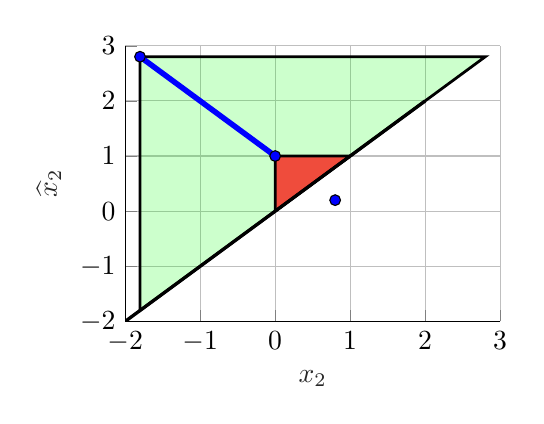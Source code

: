 % This file was created by matlab2tikz.
%
%The latest updates can be retrieved from
%  http://www.mathworks.com/matlabcentral/fileexchange/22022-matlab2tikz-matlab2tikz
%where you can also make suggestions and rate matlab2tikz.
%
\begin{tikzpicture}

\begin{axis}[%
width=4.762cm,
height=3.5cm,
at={(0cm,0cm)},
scale only axis,
xmin=-2,
xmax=3,
xtick={-2, -1,  0,  1,  2,  3},
xlabel style={font=\color{white!15!black}},
xlabel={$x_2$},
ymin=-2,
ymax=3,
ytick={-2, -1,  0,  1,  2,  3},
ylabel style={font=\color{white!15!black}},
ylabel={$\widehat{x}_2$},
axis background/.style={fill=white},
axis x line*=bottom,
axis y line*=left,
xmajorgrids,
ymajorgrids
]

\addplot[area legend, line width=1.0pt, draw=black, fill=green, fill opacity=0.2, forget plot]
table[row sep=crcr] {%
x	y\\
-1.802	2.802\\
-1.802	-1.802\\
2.802	2.802\\
}--cycle;

\addplot[area legend, line width=1.0pt, draw=black, fill=red, fill opacity=0.7, forget plot]
table[row sep=crcr] {%
x	y\\
0	1\\
0	0\\
1	1\\
}--cycle;
\addplot [color=blue, line width=2.0pt, forget plot]
  table[row sep=crcr]{%
0	1\\
-0.02	1.02\\
-0.04	1.04\\
-0.061	1.061\\
-0.082	1.082\\
-0.104	1.104\\
-0.126	1.126\\
-0.149	1.149\\
-0.172	1.172\\
-0.195	1.195\\
-0.219	1.219\\
-0.244	1.244\\
-0.269	1.269\\
-0.294	1.294\\
-0.32	1.32\\
-0.347	1.347\\
-0.374	1.374\\
-0.402	1.402\\
-0.43	1.43\\
-0.459	1.459\\
-0.488	1.488\\
-0.519	1.519\\
-0.549	1.549\\
-0.581	1.581\\
-0.613	1.613\\
-0.646	1.646\\
-0.679	1.679\\
-0.714	1.714\\
-0.749	1.749\\
-0.784	1.784\\
-0.821	1.821\\
-0.858	1.858\\
-0.896	1.896\\
-0.935	1.935\\
-0.975	1.975\\
-1.016	2.016\\
-1.057	2.057\\
-1.1	2.1\\
-1.143	2.143\\
-1.187	2.187\\
-1.233	2.233\\
-1.279	2.279\\
-1.326	2.326\\
-1.375	2.375\\
-1.424	2.424\\
-1.475	2.475\\
-1.526	2.526\\
-1.579	2.579\\
-1.633	2.633\\
-1.688	2.688\\
-1.745	2.745\\
-1.802	2.802\\
};
\addplot[only marks, mark=*, mark options={}, mark size=1.937pt, draw=black, fill=blue] table[row sep=crcr]{%
x	y\\
0	1\\
};
\addplot[only marks, mark=*, mark options={}, mark size=1.937pt, draw=black, fill=blue] table[row sep=crcr]{%
x	y\\
-1.802	2.802\\
};
\addplot[only marks, mark=*, mark options={}, mark size=1.937pt, draw=black, fill=blue] table[row sep=crcr]{%
x	y\\
0.8	0.2\\
};
\addplot [color=black, line width=1.2pt, forget plot]
  table[row sep=crcr]{%
-4	-4\\
2	2\\
};
\end{axis}
\end{tikzpicture}%